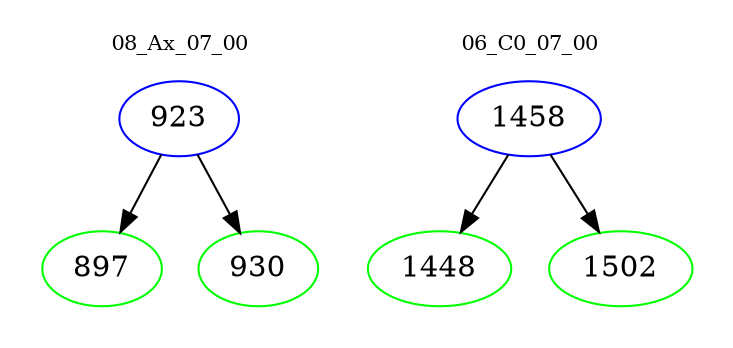 digraph{
subgraph cluster_0 {
color = white
label = "08_Ax_07_00";
fontsize=10;
T0_923 [label="923", color="blue"]
T0_923 -> T0_897 [color="black"]
T0_897 [label="897", color="green"]
T0_923 -> T0_930 [color="black"]
T0_930 [label="930", color="green"]
}
subgraph cluster_1 {
color = white
label = "06_C0_07_00";
fontsize=10;
T1_1458 [label="1458", color="blue"]
T1_1458 -> T1_1448 [color="black"]
T1_1448 [label="1448", color="green"]
T1_1458 -> T1_1502 [color="black"]
T1_1502 [label="1502", color="green"]
}
}
